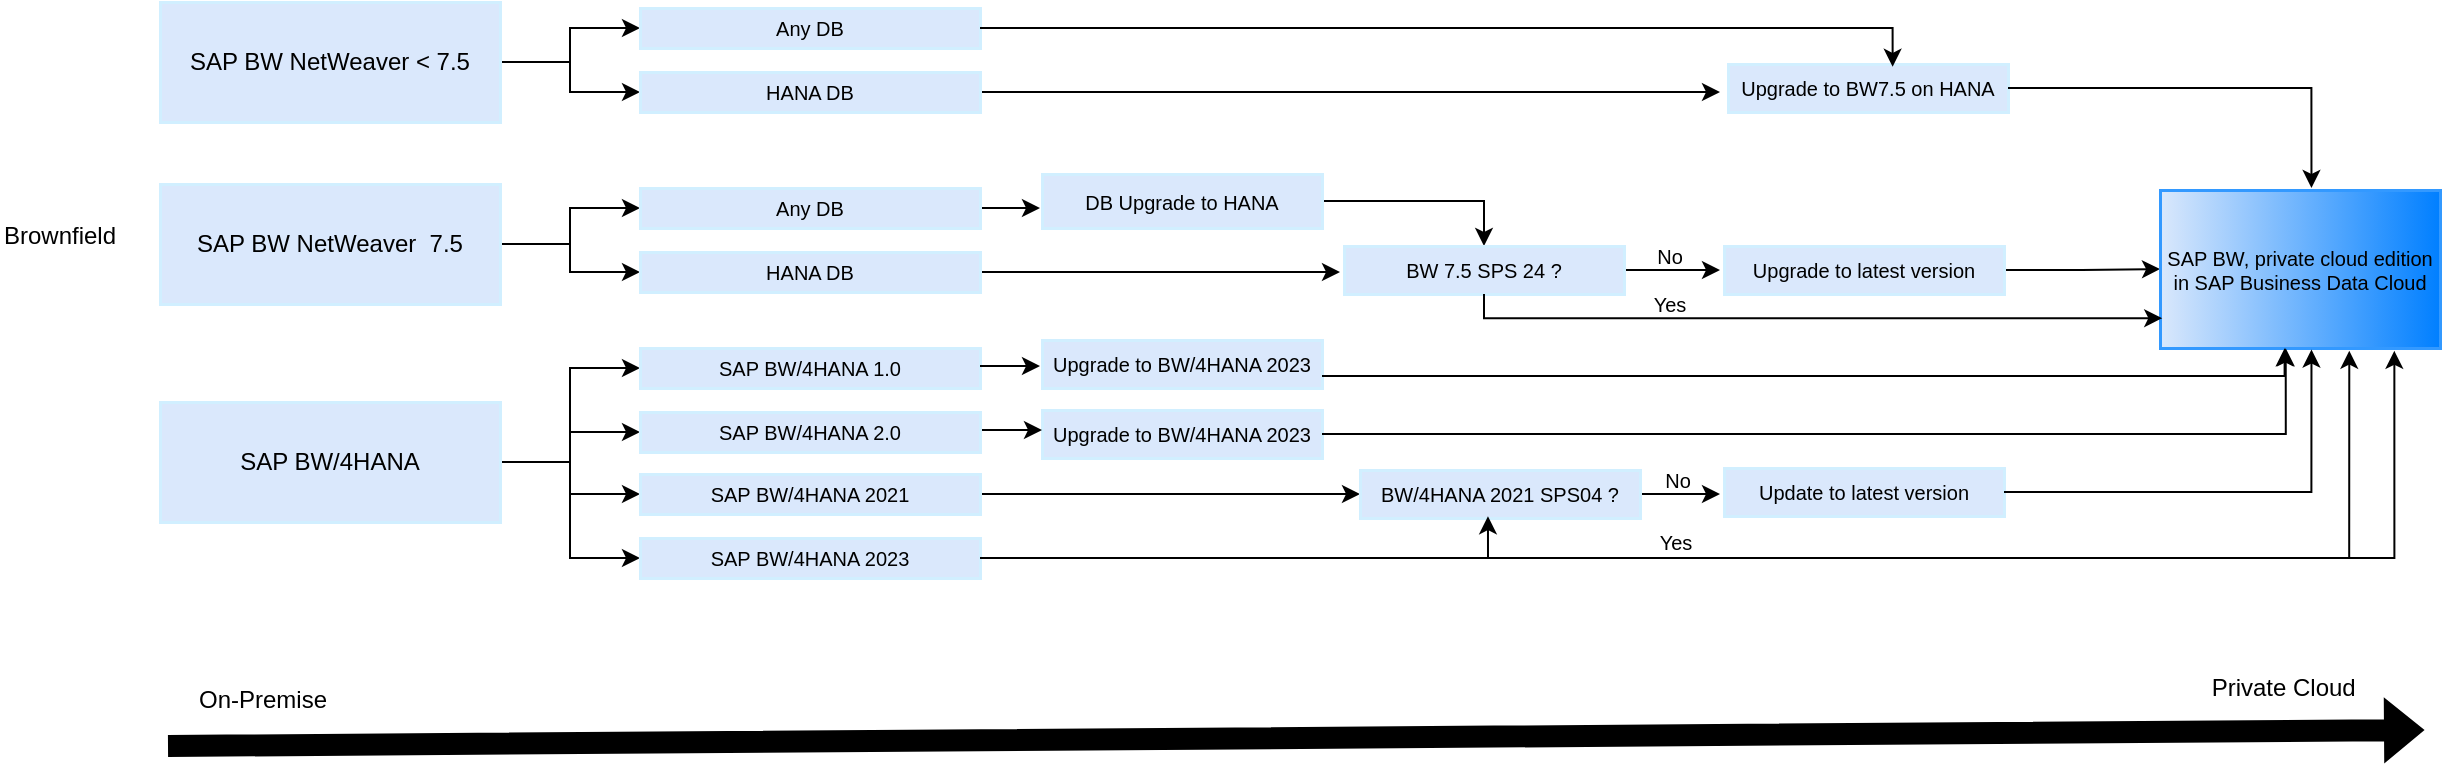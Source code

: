 <mxfile version="28.1.2">
  <diagram name="Page-1" id="OGUwECAJLeOeV-SeC7QL">
    <mxGraphModel dx="1273" dy="860" grid="0" gridSize="10" guides="1" tooltips="1" connect="1" arrows="1" fold="1" page="0" pageScale="1" pageWidth="827" pageHeight="1169" math="0" shadow="0">
      <root>
        <mxCell id="0" />
        <mxCell id="1" parent="0" />
        <mxCell id="MFqq2A_6hjOnraMjPHdj-2" value="Brownfield" style="text;html=1;align=center;verticalAlign=middle;whiteSpace=wrap;rounded=0;" vertex="1" parent="1">
          <mxGeometry y="409" width="60" height="30" as="geometry" />
        </mxCell>
        <mxCell id="MFqq2A_6hjOnraMjPHdj-17" style="edgeStyle=orthogonalEdgeStyle;rounded=0;orthogonalLoop=1;jettySize=auto;html=1;entryX=0;entryY=0.5;entryDx=0;entryDy=0;" edge="1" parent="1" source="MFqq2A_6hjOnraMjPHdj-5" target="MFqq2A_6hjOnraMjPHdj-10">
          <mxGeometry relative="1" as="geometry" />
        </mxCell>
        <mxCell id="MFqq2A_6hjOnraMjPHdj-18" style="edgeStyle=orthogonalEdgeStyle;rounded=0;orthogonalLoop=1;jettySize=auto;html=1;entryX=0;entryY=0.5;entryDx=0;entryDy=0;" edge="1" parent="1" source="MFqq2A_6hjOnraMjPHdj-5" target="MFqq2A_6hjOnraMjPHdj-9">
          <mxGeometry relative="1" as="geometry" />
        </mxCell>
        <mxCell id="MFqq2A_6hjOnraMjPHdj-5" value="SAP BW NetWeaver &amp;lt; 7.5" style="rounded=0;whiteSpace=wrap;html=1;strokeColor=#D1EFFF;fillColor=#dae8fc;arcSize=24;absoluteArcSize=1;imageWidth=64;imageHeight=64;strokeWidth=1.5;" vertex="1" parent="1">
          <mxGeometry x="80" y="307" width="170" height="60" as="geometry" />
        </mxCell>
        <mxCell id="MFqq2A_6hjOnraMjPHdj-19" style="edgeStyle=orthogonalEdgeStyle;rounded=0;orthogonalLoop=1;jettySize=auto;html=1;entryX=0;entryY=0.5;entryDx=0;entryDy=0;" edge="1" parent="1" source="MFqq2A_6hjOnraMjPHdj-6" target="MFqq2A_6hjOnraMjPHdj-12">
          <mxGeometry relative="1" as="geometry" />
        </mxCell>
        <mxCell id="MFqq2A_6hjOnraMjPHdj-20" style="edgeStyle=orthogonalEdgeStyle;rounded=0;orthogonalLoop=1;jettySize=auto;html=1;entryX=0;entryY=0.5;entryDx=0;entryDy=0;" edge="1" parent="1" source="MFqq2A_6hjOnraMjPHdj-6" target="MFqq2A_6hjOnraMjPHdj-11">
          <mxGeometry relative="1" as="geometry" />
        </mxCell>
        <mxCell id="MFqq2A_6hjOnraMjPHdj-6" value="SAP BW NetWeaver&amp;nbsp; 7.5" style="rounded=0;whiteSpace=wrap;html=1;strokeColor=#D1EFFF;fillColor=#dae8fc;arcSize=24;absoluteArcSize=1;imageWidth=64;imageHeight=64;strokeWidth=1.5;" vertex="1" parent="1">
          <mxGeometry x="80" y="398" width="170" height="60" as="geometry" />
        </mxCell>
        <mxCell id="MFqq2A_6hjOnraMjPHdj-21" style="edgeStyle=orthogonalEdgeStyle;rounded=0;orthogonalLoop=1;jettySize=auto;html=1;entryX=0;entryY=0.5;entryDx=0;entryDy=0;" edge="1" parent="1" source="MFqq2A_6hjOnraMjPHdj-7" target="MFqq2A_6hjOnraMjPHdj-14">
          <mxGeometry relative="1" as="geometry" />
        </mxCell>
        <mxCell id="MFqq2A_6hjOnraMjPHdj-22" style="edgeStyle=orthogonalEdgeStyle;rounded=0;orthogonalLoop=1;jettySize=auto;html=1;entryX=0;entryY=0.5;entryDx=0;entryDy=0;" edge="1" parent="1" source="MFqq2A_6hjOnraMjPHdj-7" target="MFqq2A_6hjOnraMjPHdj-13">
          <mxGeometry relative="1" as="geometry" />
        </mxCell>
        <mxCell id="MFqq2A_6hjOnraMjPHdj-23" style="edgeStyle=orthogonalEdgeStyle;rounded=0;orthogonalLoop=1;jettySize=auto;html=1;entryX=0;entryY=0.5;entryDx=0;entryDy=0;" edge="1" parent="1" source="MFqq2A_6hjOnraMjPHdj-7" target="MFqq2A_6hjOnraMjPHdj-16">
          <mxGeometry relative="1" as="geometry" />
        </mxCell>
        <mxCell id="MFqq2A_6hjOnraMjPHdj-24" style="edgeStyle=orthogonalEdgeStyle;rounded=0;orthogonalLoop=1;jettySize=auto;html=1;entryX=0;entryY=0.5;entryDx=0;entryDy=0;" edge="1" parent="1" source="MFqq2A_6hjOnraMjPHdj-7" target="MFqq2A_6hjOnraMjPHdj-15">
          <mxGeometry relative="1" as="geometry" />
        </mxCell>
        <mxCell id="MFqq2A_6hjOnraMjPHdj-7" value="SAP BW/4HANA" style="rounded=0;whiteSpace=wrap;html=1;strokeColor=#D1EFFF;fillColor=#dae8fc;arcSize=24;absoluteArcSize=1;imageWidth=64;imageHeight=64;strokeWidth=1.5;" vertex="1" parent="1">
          <mxGeometry x="80" y="507" width="170" height="60" as="geometry" />
        </mxCell>
        <mxCell id="MFqq2A_6hjOnraMjPHdj-46" style="edgeStyle=orthogonalEdgeStyle;rounded=0;orthogonalLoop=1;jettySize=auto;html=1;" edge="1" parent="1" source="MFqq2A_6hjOnraMjPHdj-9">
          <mxGeometry relative="1" as="geometry">
            <mxPoint x="860" y="352.0" as="targetPoint" />
          </mxGeometry>
        </mxCell>
        <mxCell id="MFqq2A_6hjOnraMjPHdj-9" value="HANA DB" style="rounded=0;whiteSpace=wrap;html=1;strokeColor=#D1EFFF;fillColor=#dae8fc;arcSize=24;absoluteArcSize=1;imageWidth=64;imageHeight=64;strokeWidth=1.5;fontSize=10;" vertex="1" parent="1">
          <mxGeometry x="320" y="342" width="170" height="20" as="geometry" />
        </mxCell>
        <mxCell id="MFqq2A_6hjOnraMjPHdj-10" value="Any DB" style="rounded=0;whiteSpace=wrap;html=1;strokeColor=#D1EFFF;fillColor=#dae8fc;arcSize=24;absoluteArcSize=1;imageWidth=64;imageHeight=64;strokeWidth=1.5;fontSize=10;" vertex="1" parent="1">
          <mxGeometry x="320" y="310" width="170" height="20" as="geometry" />
        </mxCell>
        <mxCell id="MFqq2A_6hjOnraMjPHdj-33" style="edgeStyle=orthogonalEdgeStyle;rounded=0;orthogonalLoop=1;jettySize=auto;html=1;" edge="1" parent="1" source="MFqq2A_6hjOnraMjPHdj-11">
          <mxGeometry relative="1" as="geometry">
            <mxPoint x="670.0" y="442" as="targetPoint" />
          </mxGeometry>
        </mxCell>
        <mxCell id="MFqq2A_6hjOnraMjPHdj-11" value="HANA DB" style="rounded=0;whiteSpace=wrap;html=1;strokeColor=#D1EFFF;fillColor=#dae8fc;arcSize=24;absoluteArcSize=1;imageWidth=64;imageHeight=64;strokeWidth=1.5;fontSize=10;" vertex="1" parent="1">
          <mxGeometry x="320" y="432" width="170" height="20" as="geometry" />
        </mxCell>
        <mxCell id="MFqq2A_6hjOnraMjPHdj-28" style="edgeStyle=orthogonalEdgeStyle;rounded=0;orthogonalLoop=1;jettySize=auto;html=1;" edge="1" parent="1" source="MFqq2A_6hjOnraMjPHdj-12">
          <mxGeometry relative="1" as="geometry">
            <mxPoint x="520" y="410" as="targetPoint" />
          </mxGeometry>
        </mxCell>
        <mxCell id="MFqq2A_6hjOnraMjPHdj-12" value="Any DB" style="rounded=0;whiteSpace=wrap;html=1;strokeColor=#D1EFFF;fillColor=#dae8fc;arcSize=24;absoluteArcSize=1;imageWidth=64;imageHeight=64;strokeWidth=1.5;fontSize=10;" vertex="1" parent="1">
          <mxGeometry x="320" y="400" width="170" height="20" as="geometry" />
        </mxCell>
        <mxCell id="MFqq2A_6hjOnraMjPHdj-13" value="SAP BW/4HANA 2.0" style="rounded=0;whiteSpace=wrap;html=1;strokeColor=#D1EFFF;fillColor=#dae8fc;arcSize=24;absoluteArcSize=1;imageWidth=64;imageHeight=64;strokeWidth=1.5;fontSize=10;" vertex="1" parent="1">
          <mxGeometry x="320" y="512" width="170" height="20" as="geometry" />
        </mxCell>
        <mxCell id="MFqq2A_6hjOnraMjPHdj-14" value="SAP BW/4HANA 1.0" style="rounded=0;whiteSpace=wrap;html=1;strokeColor=#D1EFFF;fillColor=#dae8fc;arcSize=24;absoluteArcSize=1;imageWidth=64;imageHeight=64;strokeWidth=1.5;fontSize=10;" vertex="1" parent="1">
          <mxGeometry x="320" y="480" width="170" height="20" as="geometry" />
        </mxCell>
        <mxCell id="MFqq2A_6hjOnraMjPHdj-15" value="SAP BW/4HANA 2023" style="rounded=0;whiteSpace=wrap;html=1;strokeColor=#D1EFFF;fillColor=#dae8fc;arcSize=24;absoluteArcSize=1;imageWidth=64;imageHeight=64;strokeWidth=1.5;fontSize=10;" vertex="1" parent="1">
          <mxGeometry x="320" y="575" width="170" height="20" as="geometry" />
        </mxCell>
        <mxCell id="MFqq2A_6hjOnraMjPHdj-38" style="edgeStyle=orthogonalEdgeStyle;rounded=0;orthogonalLoop=1;jettySize=auto;html=1;" edge="1" parent="1" source="MFqq2A_6hjOnraMjPHdj-16" target="MFqq2A_6hjOnraMjPHdj-37">
          <mxGeometry relative="1" as="geometry" />
        </mxCell>
        <mxCell id="MFqq2A_6hjOnraMjPHdj-16" value="SAP BW/4HANA 2021" style="rounded=0;whiteSpace=wrap;html=1;strokeColor=#D1EFFF;fillColor=#dae8fc;arcSize=24;absoluteArcSize=1;imageWidth=64;imageHeight=64;strokeWidth=1.5;fontSize=10;" vertex="1" parent="1">
          <mxGeometry x="320" y="543" width="170" height="20" as="geometry" />
        </mxCell>
        <mxCell id="MFqq2A_6hjOnraMjPHdj-34" style="edgeStyle=orthogonalEdgeStyle;rounded=0;orthogonalLoop=1;jettySize=auto;html=1;entryX=0.5;entryY=0;entryDx=0;entryDy=0;" edge="1" parent="1" source="MFqq2A_6hjOnraMjPHdj-25" target="MFqq2A_6hjOnraMjPHdj-27">
          <mxGeometry relative="1" as="geometry" />
        </mxCell>
        <mxCell id="MFqq2A_6hjOnraMjPHdj-25" value="DB Upgrade to HANA" style="rounded=0;whiteSpace=wrap;html=1;strokeColor=#D1EFFF;fillColor=#dae8fc;arcSize=24;absoluteArcSize=1;imageWidth=64;imageHeight=64;strokeWidth=1.5;fontSize=10;" vertex="1" parent="1">
          <mxGeometry x="521" y="393" width="140" height="27" as="geometry" />
        </mxCell>
        <mxCell id="MFqq2A_6hjOnraMjPHdj-43" style="edgeStyle=orthogonalEdgeStyle;rounded=0;orthogonalLoop=1;jettySize=auto;html=1;" edge="1" parent="1" source="MFqq2A_6hjOnraMjPHdj-27">
          <mxGeometry relative="1" as="geometry">
            <mxPoint x="860" y="441" as="targetPoint" />
          </mxGeometry>
        </mxCell>
        <mxCell id="MFqq2A_6hjOnraMjPHdj-27" value="BW 7.5 SPS 24 ?" style="rounded=0;whiteSpace=wrap;html=1;strokeColor=#D1EFFF;fillColor=#dae8fc;arcSize=24;absoluteArcSize=1;imageWidth=64;imageHeight=64;strokeWidth=1.5;fontSize=10;" vertex="1" parent="1">
          <mxGeometry x="672" y="429" width="140" height="24" as="geometry" />
        </mxCell>
        <mxCell id="MFqq2A_6hjOnraMjPHdj-35" value="Upgrade to BW/4HANA 2023" style="rounded=0;whiteSpace=wrap;html=1;strokeColor=#D1EFFF;fillColor=#dae8fc;arcSize=24;absoluteArcSize=1;imageWidth=64;imageHeight=64;strokeWidth=1.5;fontSize=10;" vertex="1" parent="1">
          <mxGeometry x="521" y="476" width="140" height="24" as="geometry" />
        </mxCell>
        <mxCell id="MFqq2A_6hjOnraMjPHdj-36" value="Upgrade to BW/4HANA 2023" style="rounded=0;whiteSpace=wrap;html=1;strokeColor=#D1EFFF;fillColor=#dae8fc;arcSize=24;absoluteArcSize=1;imageWidth=64;imageHeight=64;strokeWidth=1.5;fontSize=10;" vertex="1" parent="1">
          <mxGeometry x="521" y="511" width="140" height="24" as="geometry" />
        </mxCell>
        <mxCell id="MFqq2A_6hjOnraMjPHdj-42" style="edgeStyle=orthogonalEdgeStyle;rounded=0;orthogonalLoop=1;jettySize=auto;html=1;" edge="1" parent="1" source="MFqq2A_6hjOnraMjPHdj-37">
          <mxGeometry relative="1" as="geometry">
            <mxPoint x="860" y="553" as="targetPoint" />
          </mxGeometry>
        </mxCell>
        <mxCell id="MFqq2A_6hjOnraMjPHdj-37" value="BW/4HANA 2021 SPS04 ?" style="rounded=0;whiteSpace=wrap;html=1;strokeColor=#D1EFFF;fillColor=#dae8fc;arcSize=24;absoluteArcSize=1;imageWidth=64;imageHeight=64;strokeWidth=1.5;fontSize=10;" vertex="1" parent="1">
          <mxGeometry x="680" y="541" width="140" height="24" as="geometry" />
        </mxCell>
        <mxCell id="MFqq2A_6hjOnraMjPHdj-50" style="edgeStyle=orthogonalEdgeStyle;rounded=0;orthogonalLoop=1;jettySize=auto;html=1;entryX=0;entryY=0.5;entryDx=0;entryDy=0;" edge="1" parent="1" source="MFqq2A_6hjOnraMjPHdj-39" target="MFqq2A_6hjOnraMjPHdj-48">
          <mxGeometry relative="1" as="geometry" />
        </mxCell>
        <mxCell id="MFqq2A_6hjOnraMjPHdj-39" value="Upgrade to latest version&lt;span style=&quot;color: rgba(0, 0, 0, 0); font-family: monospace; font-size: 0px; text-align: start; text-wrap-mode: nowrap;&quot;&gt;%3CmxGraphModel%3E%3Croot%3E%3CmxCell%20id%3D%220%22%2F%3E%3CmxCell%20id%3D%221%22%20parent%3D%220%22%2F%3E%3CmxCell%20id%3D%222%22%20value%3D%22BW%207.5%20SPS%2024%22%20style%3D%22rounded%3D0%3BwhiteSpace%3Dwrap%3Bhtml%3D1%3BstrokeColor%3D%23D1EFFF%3BfillColor%3D%23dae8fc%3BarcSize%3D24%3BabsoluteArcSize%3D1%3BimageWidth%3D64%3BimageHeight%3D64%3BstrokeWidth%3D1.5%3BfontSize%3D10%3B%22%20vertex%3D%221%22%20parent%3D%221%22%3E%3CmxGeometry%20x%3D%22870%22%20y%3D%22428%22%20width%3D%22140%22%20height%3D%2224%22%20as%3D%22geometry%22%2F%3E%3C%2FmxCell%3E%3C%2Froot%3E%3C%2FmxGraphModel%3E&lt;/span&gt;" style="rounded=0;whiteSpace=wrap;html=1;strokeColor=#D1EFFF;fillColor=#dae8fc;arcSize=24;absoluteArcSize=1;imageWidth=64;imageHeight=64;strokeWidth=1.5;fontSize=10;" vertex="1" parent="1">
          <mxGeometry x="862" y="429" width="140" height="24" as="geometry" />
        </mxCell>
        <mxCell id="MFqq2A_6hjOnraMjPHdj-40" value="Upgrade to BW7.5 on HANA" style="rounded=0;whiteSpace=wrap;html=1;strokeColor=#D1EFFF;fillColor=#dae8fc;arcSize=24;absoluteArcSize=1;imageWidth=64;imageHeight=64;strokeWidth=1.5;fontSize=10;" vertex="1" parent="1">
          <mxGeometry x="864" y="338" width="140" height="24" as="geometry" />
        </mxCell>
        <mxCell id="MFqq2A_6hjOnraMjPHdj-41" value="Update to latest version" style="rounded=0;whiteSpace=wrap;html=1;strokeColor=#D1EFFF;fillColor=#dae8fc;arcSize=24;absoluteArcSize=1;imageWidth=64;imageHeight=64;strokeWidth=1.5;fontSize=10;" vertex="1" parent="1">
          <mxGeometry x="862" y="540" width="140" height="24" as="geometry" />
        </mxCell>
        <mxCell id="MFqq2A_6hjOnraMjPHdj-47" style="edgeStyle=orthogonalEdgeStyle;rounded=0;orthogonalLoop=1;jettySize=auto;html=1;entryX=0.588;entryY=0.059;entryDx=0;entryDy=0;entryPerimeter=0;" edge="1" parent="1" source="MFqq2A_6hjOnraMjPHdj-10" target="MFqq2A_6hjOnraMjPHdj-40">
          <mxGeometry relative="1" as="geometry">
            <Array as="points">
              <mxPoint x="946" y="320" />
            </Array>
          </mxGeometry>
        </mxCell>
        <mxCell id="MFqq2A_6hjOnraMjPHdj-48" value="SAP BW, private cloud edition in SAP Business Data Cloud" style="rounded=0;whiteSpace=wrap;html=1;strokeColor=#3399FF;fillColor=#dae8fc;arcSize=24;absoluteArcSize=1;imageWidth=64;imageHeight=64;strokeWidth=1.5;fontSize=10;gradientColor=#007FFF;gradientDirection=east;" vertex="1" parent="1">
          <mxGeometry x="1080" y="401" width="140" height="79" as="geometry" />
        </mxCell>
        <mxCell id="MFqq2A_6hjOnraMjPHdj-49" style="edgeStyle=orthogonalEdgeStyle;rounded=0;orthogonalLoop=1;jettySize=auto;html=1;entryX=0.541;entryY=-0.013;entryDx=0;entryDy=0;entryPerimeter=0;" edge="1" parent="1" source="MFqq2A_6hjOnraMjPHdj-40" target="MFqq2A_6hjOnraMjPHdj-48">
          <mxGeometry relative="1" as="geometry" />
        </mxCell>
        <mxCell id="MFqq2A_6hjOnraMjPHdj-51" style="edgeStyle=orthogonalEdgeStyle;rounded=0;orthogonalLoop=1;jettySize=auto;html=1;entryX=0.541;entryY=1.01;entryDx=0;entryDy=0;entryPerimeter=0;" edge="1" parent="1" source="MFqq2A_6hjOnraMjPHdj-41" target="MFqq2A_6hjOnraMjPHdj-48">
          <mxGeometry relative="1" as="geometry" />
        </mxCell>
        <mxCell id="MFqq2A_6hjOnraMjPHdj-52" style="edgeStyle=orthogonalEdgeStyle;rounded=0;orthogonalLoop=1;jettySize=auto;html=1;entryX=0.008;entryY=0.811;entryDx=0;entryDy=0;entryPerimeter=0;" edge="1" parent="1" source="MFqq2A_6hjOnraMjPHdj-27" target="MFqq2A_6hjOnraMjPHdj-48">
          <mxGeometry relative="1" as="geometry">
            <Array as="points">
              <mxPoint x="742" y="466" />
            </Array>
          </mxGeometry>
        </mxCell>
        <mxCell id="MFqq2A_6hjOnraMjPHdj-53" value="&lt;font style=&quot;font-size: 10px;&quot;&gt;No&lt;/font&gt;" style="text;html=1;align=center;verticalAlign=middle;whiteSpace=wrap;rounded=0;" vertex="1" parent="1">
          <mxGeometry x="820" y="429" width="30" height="10" as="geometry" />
        </mxCell>
        <mxCell id="MFqq2A_6hjOnraMjPHdj-54" value="&lt;font style=&quot;font-size: 10px;&quot;&gt;Yes&lt;/font&gt;" style="text;html=1;align=center;verticalAlign=middle;whiteSpace=wrap;rounded=0;" vertex="1" parent="1">
          <mxGeometry x="820" y="453" width="30" height="10" as="geometry" />
        </mxCell>
        <mxCell id="MFqq2A_6hjOnraMjPHdj-55" value="&lt;font style=&quot;font-size: 10px;&quot;&gt;No&lt;/font&gt;" style="text;html=1;align=center;verticalAlign=middle;whiteSpace=wrap;rounded=0;" vertex="1" parent="1">
          <mxGeometry x="824" y="541" width="30" height="10" as="geometry" />
        </mxCell>
        <mxCell id="MFqq2A_6hjOnraMjPHdj-56" style="edgeStyle=orthogonalEdgeStyle;rounded=0;orthogonalLoop=1;jettySize=auto;html=1;entryX=0.676;entryY=1.017;entryDx=0;entryDy=0;entryPerimeter=0;exitX=0.457;exitY=0.963;exitDx=0;exitDy=0;exitPerimeter=0;startArrow=classic;startFill=1;" edge="1" parent="1" source="MFqq2A_6hjOnraMjPHdj-37" target="MFqq2A_6hjOnraMjPHdj-48">
          <mxGeometry relative="1" as="geometry" />
        </mxCell>
        <mxCell id="MFqq2A_6hjOnraMjPHdj-57" value="&lt;font style=&quot;font-size: 10px;&quot;&gt;Yes&lt;/font&gt;" style="text;html=1;align=center;verticalAlign=middle;whiteSpace=wrap;rounded=0;" vertex="1" parent="1">
          <mxGeometry x="823" y="572" width="30" height="10" as="geometry" />
        </mxCell>
        <mxCell id="MFqq2A_6hjOnraMjPHdj-59" style="edgeStyle=orthogonalEdgeStyle;rounded=0;orthogonalLoop=1;jettySize=auto;html=1;entryX=0.445;entryY=1.002;entryDx=0;entryDy=0;entryPerimeter=0;exitX=1;exitY=0.75;exitDx=0;exitDy=0;" edge="1" parent="1" source="MFqq2A_6hjOnraMjPHdj-35" target="MFqq2A_6hjOnraMjPHdj-48">
          <mxGeometry relative="1" as="geometry">
            <Array as="points">
              <mxPoint x="1142" y="494" />
            </Array>
          </mxGeometry>
        </mxCell>
        <mxCell id="MFqq2A_6hjOnraMjPHdj-60" style="edgeStyle=orthogonalEdgeStyle;rounded=0;orthogonalLoop=1;jettySize=auto;html=1;entryX=0.449;entryY=1.002;entryDx=0;entryDy=0;entryPerimeter=0;" edge="1" parent="1" source="MFqq2A_6hjOnraMjPHdj-36" target="MFqq2A_6hjOnraMjPHdj-48">
          <mxGeometry relative="1" as="geometry" />
        </mxCell>
        <mxCell id="MFqq2A_6hjOnraMjPHdj-61" style="edgeStyle=orthogonalEdgeStyle;rounded=0;orthogonalLoop=1;jettySize=auto;html=1;strokeColor=default;align=center;verticalAlign=middle;fontFamily=Helvetica;fontSize=11;fontColor=default;labelBackgroundColor=default;endArrow=classic;" edge="1" parent="1">
          <mxGeometry relative="1" as="geometry">
            <mxPoint x="520" y="489" as="targetPoint" />
            <mxPoint x="490" y="489" as="sourcePoint" />
          </mxGeometry>
        </mxCell>
        <mxCell id="MFqq2A_6hjOnraMjPHdj-62" style="edgeStyle=orthogonalEdgeStyle;rounded=0;orthogonalLoop=1;jettySize=auto;html=1;entryX=0.837;entryY=1.018;entryDx=0;entryDy=0;entryPerimeter=0;" edge="1" parent="1" source="MFqq2A_6hjOnraMjPHdj-15" target="MFqq2A_6hjOnraMjPHdj-48">
          <mxGeometry relative="1" as="geometry" />
        </mxCell>
        <mxCell id="MFqq2A_6hjOnraMjPHdj-63" style="edgeStyle=orthogonalEdgeStyle;rounded=0;orthogonalLoop=1;jettySize=auto;html=1;strokeColor=default;align=center;verticalAlign=middle;fontFamily=Helvetica;fontSize=11;fontColor=default;labelBackgroundColor=default;endArrow=classic;" edge="1" parent="1">
          <mxGeometry relative="1" as="geometry">
            <mxPoint x="521" y="521" as="targetPoint" />
            <mxPoint x="491" y="521" as="sourcePoint" />
          </mxGeometry>
        </mxCell>
        <mxCell id="MFqq2A_6hjOnraMjPHdj-65" value="" style="shape=flexArrow;endArrow=classic;html=1;rounded=0;fillColor=default;gradientColor=light-dark(#D1EFFF,#102937);gradientDirection=east;" edge="1" parent="1">
          <mxGeometry width="50" height="50" relative="1" as="geometry">
            <mxPoint x="84" y="679" as="sourcePoint" />
            <mxPoint x="1212" y="671" as="targetPoint" />
            <Array as="points" />
          </mxGeometry>
        </mxCell>
        <mxCell id="MFqq2A_6hjOnraMjPHdj-66" value="On-Premise" style="text;html=1;align=center;verticalAlign=middle;whiteSpace=wrap;rounded=0;" vertex="1" parent="1">
          <mxGeometry x="84" y="641" width="95" height="30" as="geometry" />
        </mxCell>
        <mxCell id="MFqq2A_6hjOnraMjPHdj-67" value="Private Cloud&amp;nbsp;" style="text;html=1;align=center;verticalAlign=middle;whiteSpace=wrap;rounded=0;" vertex="1" parent="1">
          <mxGeometry x="1096" y="635" width="95" height="30" as="geometry" />
        </mxCell>
      </root>
    </mxGraphModel>
  </diagram>
</mxfile>
